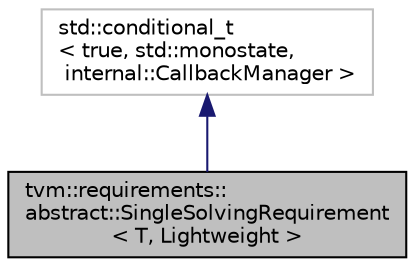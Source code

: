digraph "tvm::requirements::abstract::SingleSolvingRequirement&lt; T, Lightweight &gt;"
{
 // LATEX_PDF_SIZE
  edge [fontname="Helvetica",fontsize="10",labelfontname="Helvetica",labelfontsize="10"];
  node [fontname="Helvetica",fontsize="10",shape=record];
  Node1 [label="tvm::requirements::\labstract::SingleSolvingRequirement\l\< T, Lightweight \>",height=0.2,width=0.4,color="black", fillcolor="grey75", style="filled", fontcolor="black",tooltip=" "];
  Node2 -> Node1 [dir="back",color="midnightblue",fontsize="10",style="solid",fontname="Helvetica"];
  Node2 [label="std::conditional_t\l\< true, std::monostate,\l internal::CallbackManager \>",height=0.2,width=0.4,color="grey75", fillcolor="white", style="filled",tooltip=" "];
}
